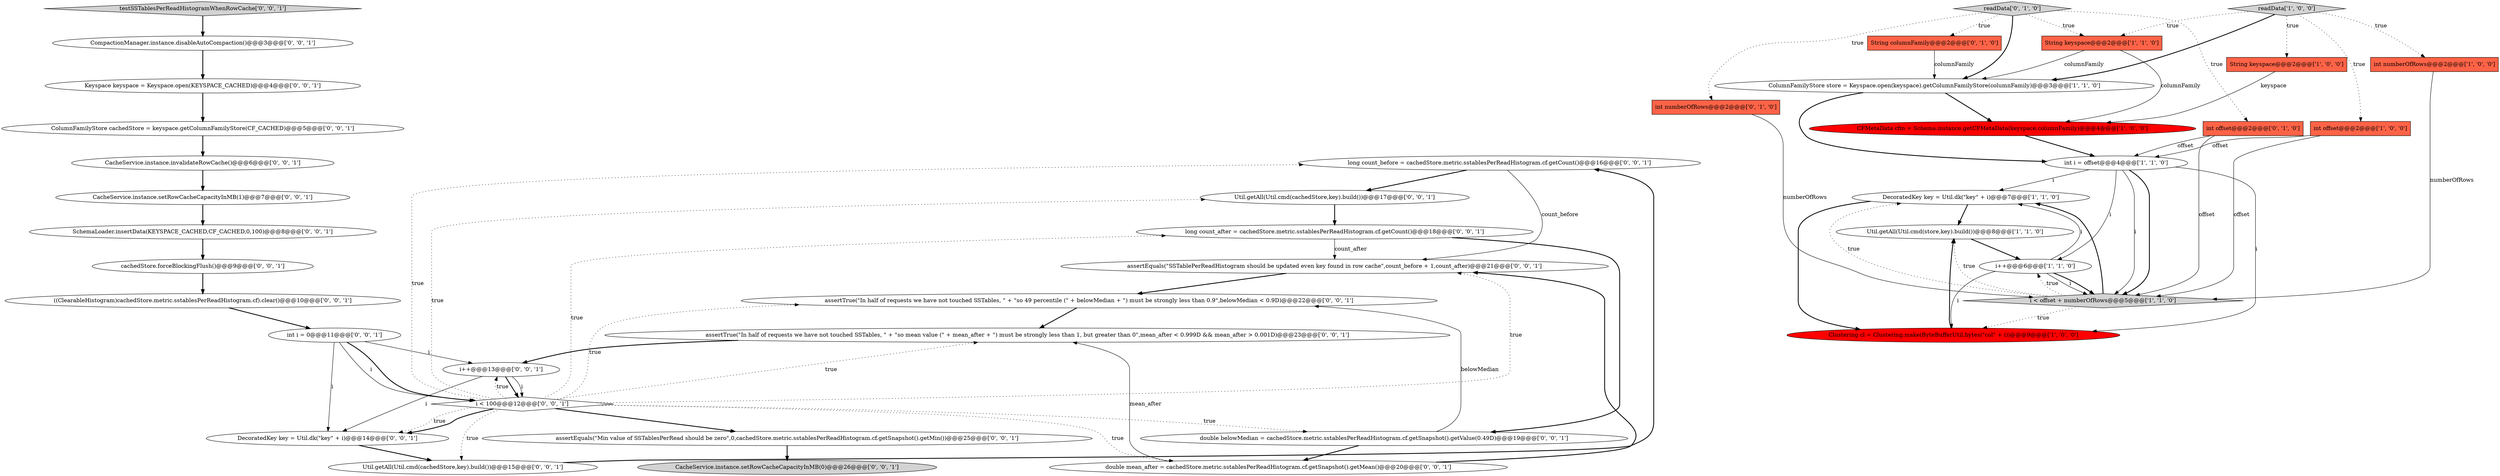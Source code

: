 digraph {
33 [style = filled, label = "long count_before = cachedStore.metric.sstablesPerReadHistogram.cf.getCount()@@@16@@@['0', '0', '1']", fillcolor = white, shape = ellipse image = "AAA0AAABBB3BBB"];
31 [style = filled, label = "CacheService.instance.setRowCacheCapacityInMB(0)@@@26@@@['0', '0', '1']", fillcolor = lightgray, shape = ellipse image = "AAA0AAABBB3BBB"];
11 [style = filled, label = "String keyspace@@@2@@@['1', '1', '0']", fillcolor = tomato, shape = box image = "AAA0AAABBB1BBB"];
15 [style = filled, label = "String columnFamily@@@2@@@['0', '1', '0']", fillcolor = tomato, shape = box image = "AAA0AAABBB2BBB"];
16 [style = filled, label = "readData['0', '1', '0']", fillcolor = lightgray, shape = diamond image = "AAA0AAABBB2BBB"];
18 [style = filled, label = "assertTrue(\"In half of requests we have not touched SSTables, \" + \"so 49 percentile (\" + belowMedian + \") must be strongly less than 0.9\",belowMedian < 0.9D)@@@22@@@['0', '0', '1']", fillcolor = white, shape = ellipse image = "AAA0AAABBB3BBB"];
19 [style = filled, label = "Util.getAll(Util.cmd(cachedStore,key).build())@@@15@@@['0', '0', '1']", fillcolor = white, shape = ellipse image = "AAA0AAABBB3BBB"];
28 [style = filled, label = "SchemaLoader.insertData(KEYSPACE_CACHED,CF_CACHED,0,100)@@@8@@@['0', '0', '1']", fillcolor = white, shape = ellipse image = "AAA0AAABBB3BBB"];
25 [style = filled, label = "ColumnFamilyStore cachedStore = keyspace.getColumnFamilyStore(CF_CACHED)@@@5@@@['0', '0', '1']", fillcolor = white, shape = ellipse image = "AAA0AAABBB3BBB"];
29 [style = filled, label = "int i = 0@@@11@@@['0', '0', '1']", fillcolor = white, shape = ellipse image = "AAA0AAABBB3BBB"];
1 [style = filled, label = "readData['1', '0', '0']", fillcolor = lightgray, shape = diamond image = "AAA0AAABBB1BBB"];
8 [style = filled, label = "DecoratedKey key = Util.dk(\"key\" + i)@@@7@@@['1', '1', '0']", fillcolor = white, shape = ellipse image = "AAA0AAABBB1BBB"];
40 [style = filled, label = "assertTrue(\"In half of requests we have not touched SSTables, \" + \"so mean value (\" + mean_after + \") must be strongly less than 1, but greater than 0\",mean_after < 0.999D && mean_after > 0.001D)@@@23@@@['0', '0', '1']", fillcolor = white, shape = ellipse image = "AAA0AAABBB3BBB"];
21 [style = filled, label = "Util.getAll(Util.cmd(cachedStore,key).build())@@@17@@@['0', '0', '1']", fillcolor = white, shape = ellipse image = "AAA0AAABBB3BBB"];
4 [style = filled, label = "CFMetaData cfm = Schema.instance.getCFMetaData(keyspace,columnFamily)@@@4@@@['1', '0', '0']", fillcolor = red, shape = ellipse image = "AAA1AAABBB1BBB"];
39 [style = filled, label = "i < 100@@@12@@@['0', '0', '1']", fillcolor = white, shape = diamond image = "AAA0AAABBB3BBB"];
32 [style = filled, label = "DecoratedKey key = Util.dk(\"key\" + i)@@@14@@@['0', '0', '1']", fillcolor = white, shape = ellipse image = "AAA0AAABBB3BBB"];
7 [style = filled, label = "Util.getAll(Util.cmd(store,key).build())@@@8@@@['1', '1', '0']", fillcolor = white, shape = ellipse image = "AAA0AAABBB1BBB"];
20 [style = filled, label = "testSSTablesPerReadHistogramWhenRowCache['0', '0', '1']", fillcolor = lightgray, shape = diamond image = "AAA0AAABBB3BBB"];
23 [style = filled, label = "assertEquals(\"Min value of SSTablesPerRead should be zero\",0,cachedStore.metric.sstablesPerReadHistogram.cf.getSnapshot().getMin())@@@25@@@['0', '0', '1']", fillcolor = white, shape = ellipse image = "AAA0AAABBB3BBB"];
26 [style = filled, label = "long count_after = cachedStore.metric.sstablesPerReadHistogram.cf.getCount()@@@18@@@['0', '0', '1']", fillcolor = white, shape = ellipse image = "AAA0AAABBB3BBB"];
17 [style = filled, label = "((ClearableHistogram)cachedStore.metric.sstablesPerReadHistogram.cf).clear()@@@10@@@['0', '0', '1']", fillcolor = white, shape = ellipse image = "AAA0AAABBB3BBB"];
35 [style = filled, label = "Keyspace keyspace = Keyspace.open(KEYSPACE_CACHED)@@@4@@@['0', '0', '1']", fillcolor = white, shape = ellipse image = "AAA0AAABBB3BBB"];
14 [style = filled, label = "int offset@@@2@@@['0', '1', '0']", fillcolor = tomato, shape = box image = "AAA0AAABBB2BBB"];
13 [style = filled, label = "int numberOfRows@@@2@@@['0', '1', '0']", fillcolor = tomato, shape = box image = "AAA0AAABBB2BBB"];
10 [style = filled, label = "int i = offset@@@4@@@['1', '1', '0']", fillcolor = white, shape = ellipse image = "AAA0AAABBB1BBB"];
30 [style = filled, label = "CacheService.instance.setRowCacheCapacityInMB(1)@@@7@@@['0', '0', '1']", fillcolor = white, shape = ellipse image = "AAA0AAABBB3BBB"];
24 [style = filled, label = "CacheService.instance.invalidateRowCache()@@@6@@@['0', '0', '1']", fillcolor = white, shape = ellipse image = "AAA0AAABBB3BBB"];
27 [style = filled, label = "double mean_after = cachedStore.metric.sstablesPerReadHistogram.cf.getSnapshot().getMean()@@@20@@@['0', '0', '1']", fillcolor = white, shape = ellipse image = "AAA0AAABBB3BBB"];
38 [style = filled, label = "cachedStore.forceBlockingFlush()@@@9@@@['0', '0', '1']", fillcolor = white, shape = ellipse image = "AAA0AAABBB3BBB"];
0 [style = filled, label = "int offset@@@2@@@['1', '0', '0']", fillcolor = tomato, shape = box image = "AAA0AAABBB1BBB"];
22 [style = filled, label = "assertEquals(\"SSTablePerReadHistogram should be updated even key found in row cache\",count_before + 1,count_after)@@@21@@@['0', '0', '1']", fillcolor = white, shape = ellipse image = "AAA0AAABBB3BBB"];
3 [style = filled, label = "Clustering cl = Clustering.make(ByteBufferUtil.bytes(\"col\" + i))@@@9@@@['1', '0', '0']", fillcolor = red, shape = ellipse image = "AAA1AAABBB1BBB"];
5 [style = filled, label = "int numberOfRows@@@2@@@['1', '0', '0']", fillcolor = tomato, shape = box image = "AAA0AAABBB1BBB"];
6 [style = filled, label = "String keyspace@@@2@@@['1', '0', '0']", fillcolor = tomato, shape = box image = "AAA0AAABBB1BBB"];
34 [style = filled, label = "CompactionManager.instance.disableAutoCompaction()@@@3@@@['0', '0', '1']", fillcolor = white, shape = ellipse image = "AAA0AAABBB3BBB"];
37 [style = filled, label = "double belowMedian = cachedStore.metric.sstablesPerReadHistogram.cf.getSnapshot().getValue(0.49D)@@@19@@@['0', '0', '1']", fillcolor = white, shape = ellipse image = "AAA0AAABBB3BBB"];
9 [style = filled, label = "i < offset + numberOfRows@@@5@@@['1', '1', '0']", fillcolor = lightgray, shape = diamond image = "AAA0AAABBB1BBB"];
12 [style = filled, label = "i++@@@6@@@['1', '1', '0']", fillcolor = white, shape = ellipse image = "AAA0AAABBB1BBB"];
36 [style = filled, label = "i++@@@13@@@['0', '0', '1']", fillcolor = white, shape = ellipse image = "AAA0AAABBB3BBB"];
2 [style = filled, label = "ColumnFamilyStore store = Keyspace.open(keyspace).getColumnFamilyStore(columnFamily)@@@3@@@['1', '1', '0']", fillcolor = white, shape = ellipse image = "AAA0AAABBB1BBB"];
10->12 [style = solid, label="i"];
9->12 [style = dotted, label="true"];
39->36 [style = dotted, label="true"];
39->22 [style = dotted, label="true"];
6->4 [style = solid, label="keyspace"];
37->27 [style = bold, label=""];
16->13 [style = dotted, label="true"];
14->9 [style = solid, label="offset"];
12->8 [style = solid, label="i"];
28->38 [style = bold, label=""];
39->18 [style = dotted, label="true"];
12->9 [style = bold, label=""];
24->30 [style = bold, label=""];
21->26 [style = bold, label=""];
30->28 [style = bold, label=""];
36->32 [style = solid, label="i"];
36->39 [style = solid, label="i"];
39->23 [style = bold, label=""];
37->18 [style = solid, label="belowMedian"];
1->6 [style = dotted, label="true"];
1->0 [style = dotted, label="true"];
29->39 [style = bold, label=""];
10->8 [style = solid, label="i"];
20->34 [style = bold, label=""];
39->26 [style = dotted, label="true"];
29->39 [style = solid, label="i"];
33->22 [style = solid, label="count_before"];
9->8 [style = bold, label=""];
2->4 [style = bold, label=""];
27->22 [style = bold, label=""];
13->9 [style = solid, label="numberOfRows"];
9->8 [style = dotted, label="true"];
25->24 [style = bold, label=""];
22->18 [style = bold, label=""];
39->27 [style = dotted, label="true"];
3->7 [style = bold, label=""];
26->22 [style = solid, label="count_after"];
16->14 [style = dotted, label="true"];
39->40 [style = dotted, label="true"];
26->37 [style = bold, label=""];
10->9 [style = solid, label="i"];
34->35 [style = bold, label=""];
16->11 [style = dotted, label="true"];
38->17 [style = bold, label=""];
9->3 [style = dotted, label="true"];
19->33 [style = bold, label=""];
23->31 [style = bold, label=""];
4->10 [style = bold, label=""];
0->9 [style = solid, label="offset"];
18->40 [style = bold, label=""];
8->3 [style = bold, label=""];
32->19 [style = bold, label=""];
2->10 [style = bold, label=""];
36->39 [style = bold, label=""];
35->25 [style = bold, label=""];
39->37 [style = dotted, label="true"];
40->36 [style = bold, label=""];
29->36 [style = solid, label="i"];
39->32 [style = bold, label=""];
10->9 [style = bold, label=""];
1->2 [style = bold, label=""];
9->7 [style = dotted, label="true"];
16->15 [style = dotted, label="true"];
39->21 [style = dotted, label="true"];
27->40 [style = solid, label="mean_after"];
12->9 [style = solid, label="i"];
0->10 [style = solid, label="offset"];
29->32 [style = solid, label="i"];
7->12 [style = bold, label=""];
39->19 [style = dotted, label="true"];
1->11 [style = dotted, label="true"];
14->10 [style = solid, label="offset"];
16->2 [style = bold, label=""];
8->7 [style = bold, label=""];
15->2 [style = solid, label="columnFamily"];
39->32 [style = dotted, label="true"];
11->4 [style = solid, label="columnFamily"];
5->9 [style = solid, label="numberOfRows"];
12->3 [style = solid, label="i"];
33->21 [style = bold, label=""];
17->29 [style = bold, label=""];
11->2 [style = solid, label="columnFamily"];
39->33 [style = dotted, label="true"];
1->5 [style = dotted, label="true"];
10->3 [style = solid, label="i"];
}
